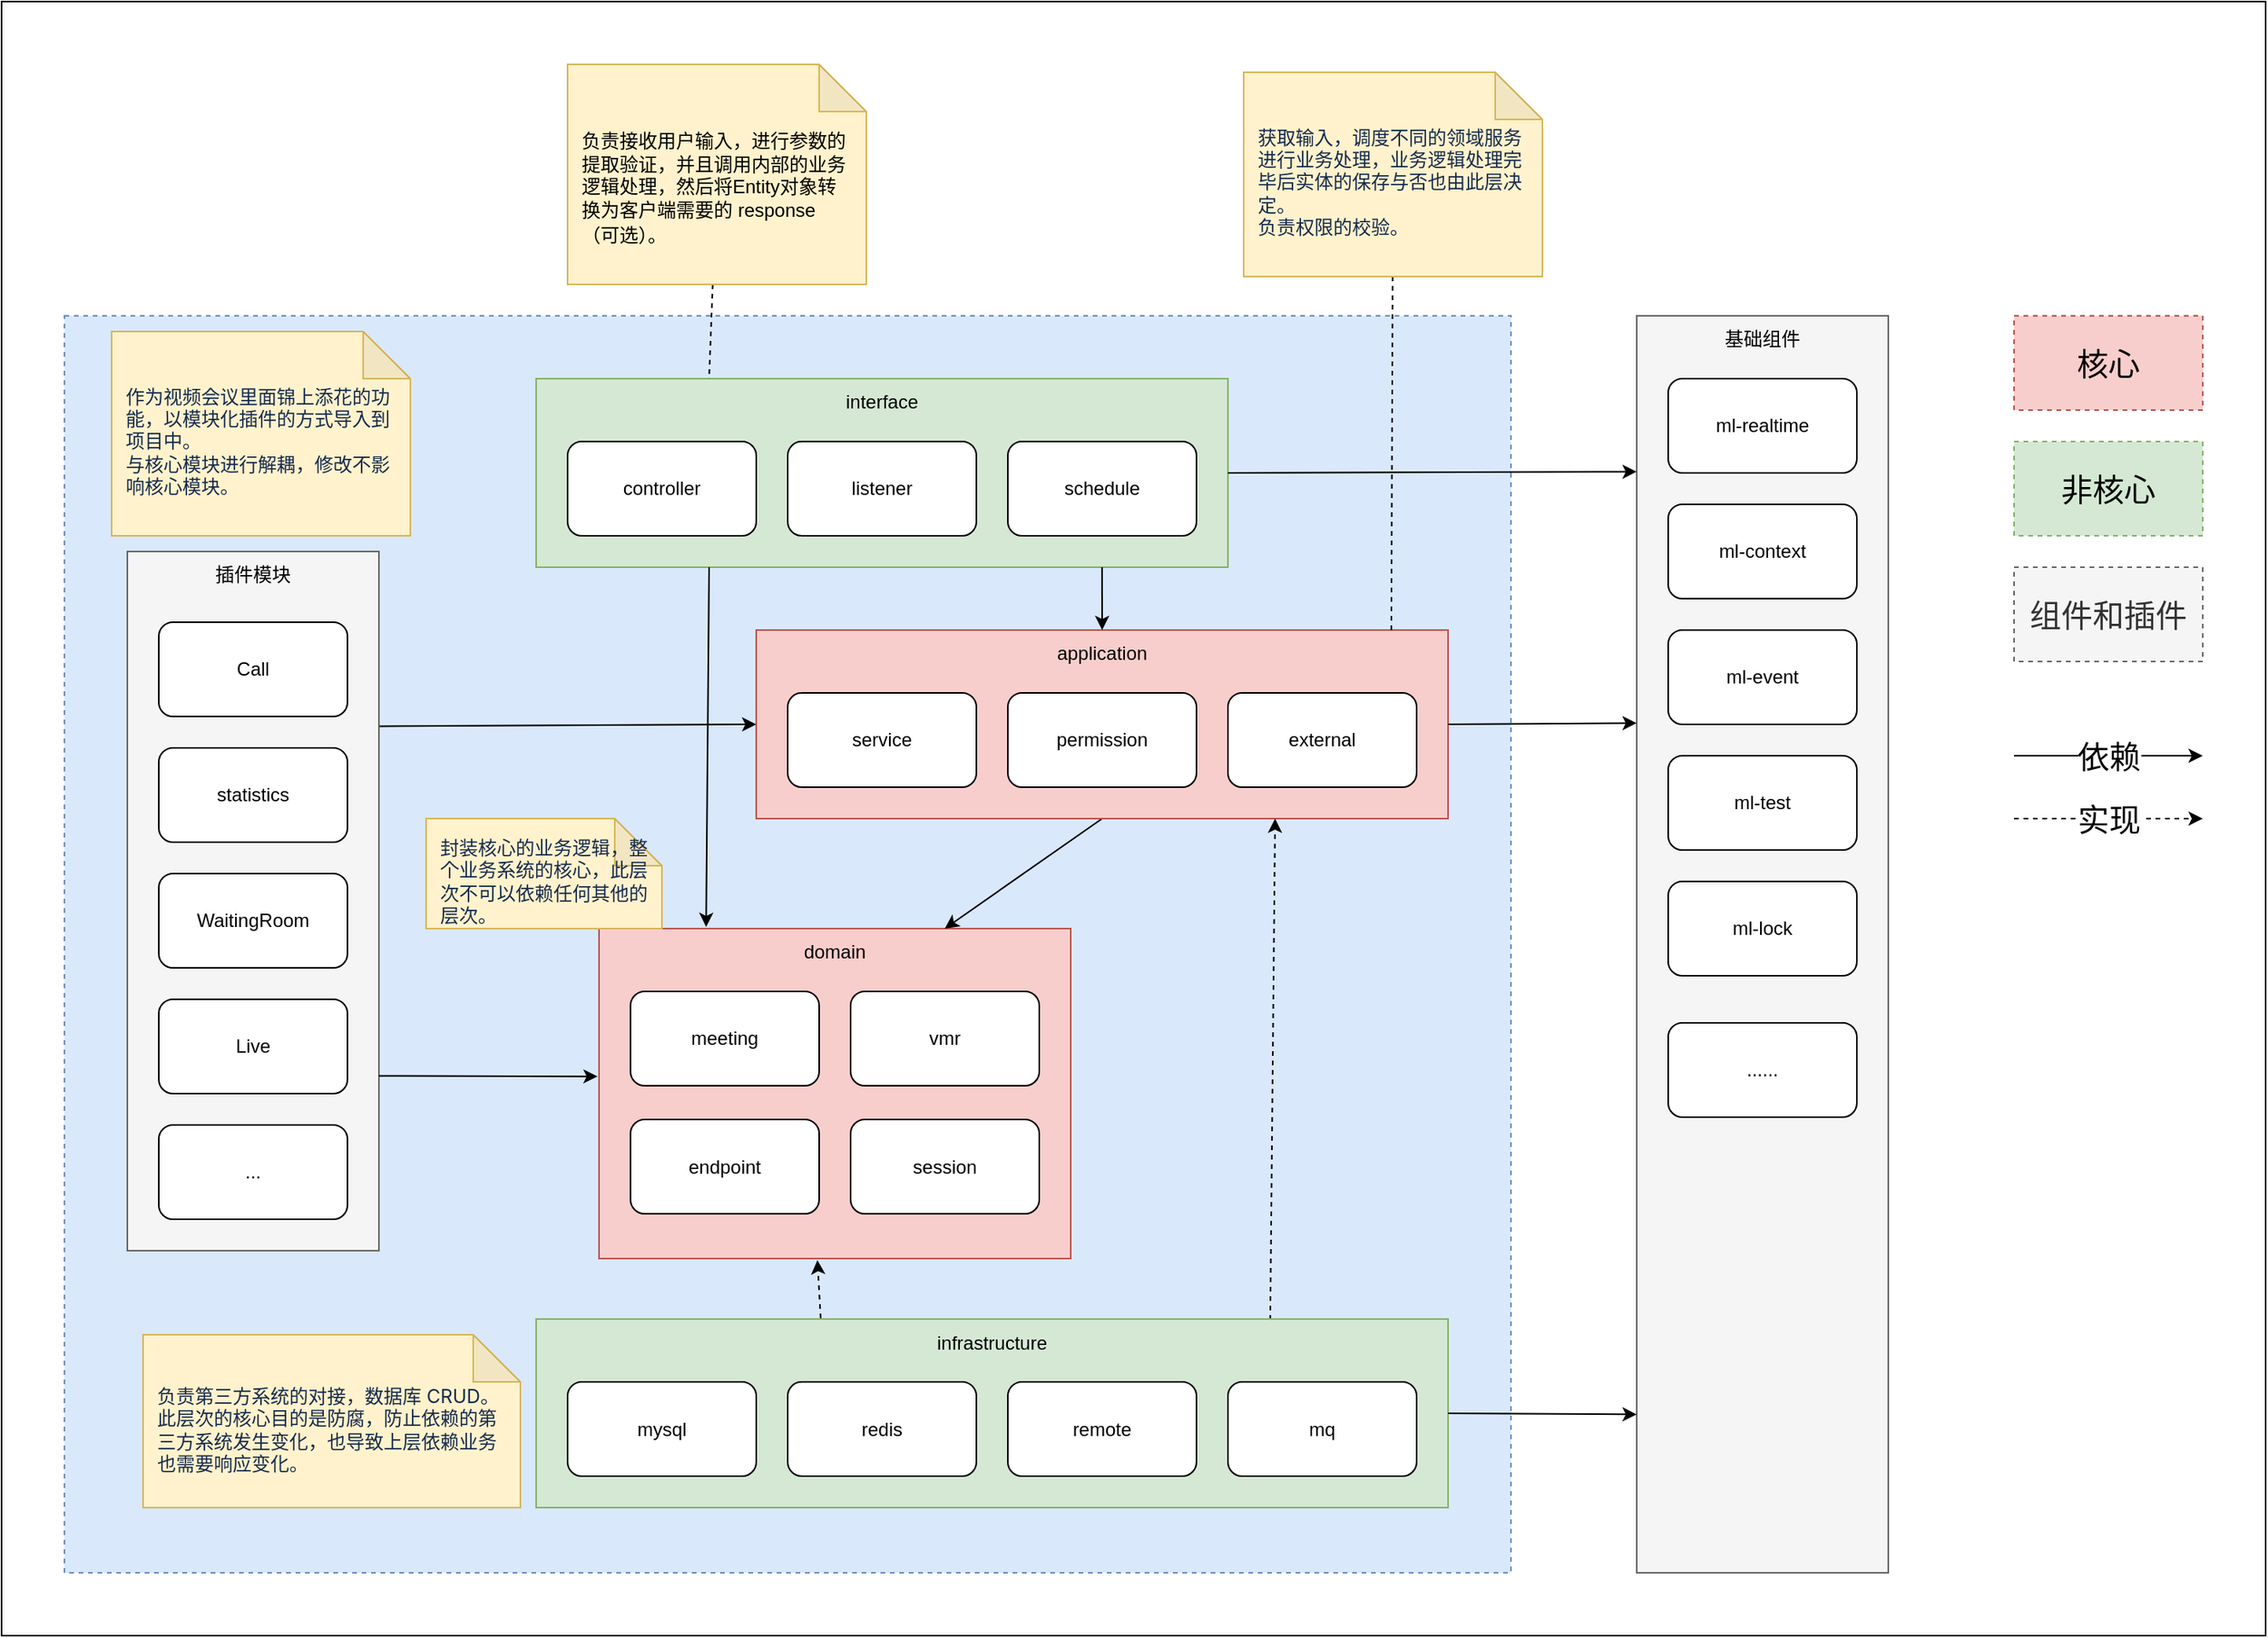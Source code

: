 <mxfile version="22.1.16" type="github">
  <diagram name="第 1 页" id="i8I0qbIGQkquBz6cM1Od">
    <mxGraphModel dx="2261" dy="1965" grid="1" gridSize="10" guides="1" tooltips="1" connect="1" arrows="1" fold="1" page="1" pageScale="1" pageWidth="827" pageHeight="1169" math="0" shadow="0">
      <root>
        <mxCell id="0" />
        <mxCell id="1" parent="0" />
        <mxCell id="KtRh5TlnGI-o3xj1Ij0B-41" value="" style="whiteSpace=wrap;html=1;" parent="1" vertex="1">
          <mxGeometry x="-240" y="-400" width="1440" height="1040" as="geometry" />
        </mxCell>
        <mxCell id="KtRh5TlnGI-o3xj1Ij0B-10" value="" style="whiteSpace=wrap;html=1;dashed=1;fillColor=#dae8fc;strokeColor=#6c8ebf;" parent="1" vertex="1">
          <mxGeometry x="-200" y="-200" width="920" height="800" as="geometry" />
        </mxCell>
        <mxCell id="KtRh5TlnGI-o3xj1Ij0B-8" style="rounded=0;orthogonalLoop=1;jettySize=auto;html=1;exitX=1;exitY=0.25;exitDx=0;exitDy=0;entryX=0;entryY=0.5;entryDx=0;entryDy=0;" parent="1" source="LELAaeM1Bo-R83_nBZIY-37" target="LELAaeM1Bo-R83_nBZIY-2" edge="1">
          <mxGeometry relative="1" as="geometry" />
        </mxCell>
        <mxCell id="LELAaeM1Bo-R83_nBZIY-37" value="" style="rounded=0;whiteSpace=wrap;html=1;fillColor=#f5f5f5;strokeColor=#666666;fontColor=#333333;" parent="1" vertex="1">
          <mxGeometry x="-160" y="-50" width="160" height="445" as="geometry" />
        </mxCell>
        <mxCell id="LELAaeM1Bo-R83_nBZIY-17" value="" style="rounded=0;whiteSpace=wrap;html=1;fillColor=#f8cecc;strokeColor=#b85450;" parent="1" vertex="1">
          <mxGeometry x="140" y="190" width="300" height="210" as="geometry" />
        </mxCell>
        <mxCell id="LELAaeM1Bo-R83_nBZIY-23" style="rounded=0;orthogonalLoop=1;jettySize=auto;html=1;entryX=0.733;entryY=0;entryDx=0;entryDy=0;exitX=0.5;exitY=1;exitDx=0;exitDy=0;entryPerimeter=0;" parent="1" source="LELAaeM1Bo-R83_nBZIY-2" target="LELAaeM1Bo-R83_nBZIY-17" edge="1">
          <mxGeometry relative="1" as="geometry" />
        </mxCell>
        <mxCell id="LELAaeM1Bo-R83_nBZIY-2" value="" style="rounded=0;whiteSpace=wrap;html=1;fillColor=#f8cecc;strokeColor=#b85450;" parent="1" vertex="1">
          <mxGeometry x="240" width="440" height="120" as="geometry" />
        </mxCell>
        <mxCell id="LELAaeM1Bo-R83_nBZIY-3" value="" style="rounded=0;whiteSpace=wrap;html=1;fillColor=#d5e8d4;strokeColor=#82b366;" parent="1" vertex="1">
          <mxGeometry x="100" y="-160" width="440" height="120" as="geometry" />
        </mxCell>
        <mxCell id="LELAaeM1Bo-R83_nBZIY-51" style="rounded=0;orthogonalLoop=1;jettySize=auto;html=1;dashed=1;exitX=0.312;exitY=-0.004;exitDx=0;exitDy=0;exitPerimeter=0;entryX=0.463;entryY=1.005;entryDx=0;entryDy=0;entryPerimeter=0;" parent="1" source="LELAaeM1Bo-R83_nBZIY-4" target="LELAaeM1Bo-R83_nBZIY-17" edge="1">
          <mxGeometry relative="1" as="geometry">
            <mxPoint x="520" y="370" as="targetPoint" />
          </mxGeometry>
        </mxCell>
        <mxCell id="KtRh5TlnGI-o3xj1Ij0B-5" style="rounded=0;orthogonalLoop=1;jettySize=auto;html=1;exitX=0.805;exitY=0.004;exitDx=0;exitDy=0;entryX=0.75;entryY=1;entryDx=0;entryDy=0;dashed=1;exitPerimeter=0;" parent="1" source="LELAaeM1Bo-R83_nBZIY-4" target="LELAaeM1Bo-R83_nBZIY-2" edge="1">
          <mxGeometry relative="1" as="geometry" />
        </mxCell>
        <mxCell id="LELAaeM1Bo-R83_nBZIY-4" value="" style="rounded=0;whiteSpace=wrap;html=1;fillColor=#d5e8d4;strokeColor=#82b366;" parent="1" vertex="1">
          <mxGeometry x="100" y="438.5" width="580" height="120" as="geometry" />
        </mxCell>
        <mxCell id="LELAaeM1Bo-R83_nBZIY-6" value="session" style="rounded=1;whiteSpace=wrap;html=1;" parent="1" vertex="1">
          <mxGeometry x="300" y="311.5" width="120" height="60" as="geometry" />
        </mxCell>
        <mxCell id="LELAaeM1Bo-R83_nBZIY-7" value="endpoint" style="rounded=1;whiteSpace=wrap;html=1;" parent="1" vertex="1">
          <mxGeometry x="160" y="311.5" width="120" height="60" as="geometry" />
        </mxCell>
        <mxCell id="LELAaeM1Bo-R83_nBZIY-11" value="meeting" style="rounded=1;whiteSpace=wrap;html=1;" parent="1" vertex="1">
          <mxGeometry x="160" y="230" width="120" height="60" as="geometry" />
        </mxCell>
        <mxCell id="LELAaeM1Bo-R83_nBZIY-12" value="vmr" style="rounded=1;whiteSpace=wrap;html=1;" parent="1" vertex="1">
          <mxGeometry x="300" y="230" width="120" height="60" as="geometry" />
        </mxCell>
        <mxCell id="LELAaeM1Bo-R83_nBZIY-31" style="edgeStyle=orthogonalEdgeStyle;rounded=0;orthogonalLoop=1;jettySize=auto;html=1;exitX=0.5;exitY=1;exitDx=0;exitDy=0;" parent="1" source="LELAaeM1Bo-R83_nBZIY-17" target="LELAaeM1Bo-R83_nBZIY-17" edge="1">
          <mxGeometry relative="1" as="geometry" />
        </mxCell>
        <mxCell id="LELAaeM1Bo-R83_nBZIY-32" value="domain" style="text;html=1;strokeColor=none;fillColor=none;align=center;verticalAlign=middle;whiteSpace=wrap;rounded=0;" parent="1" vertex="1">
          <mxGeometry x="250" y="190" width="80" height="30" as="geometry" />
        </mxCell>
        <mxCell id="LELAaeM1Bo-R83_nBZIY-33" value="Call" style="rounded=1;whiteSpace=wrap;html=1;" parent="1" vertex="1">
          <mxGeometry x="-140" y="-5" width="120" height="60" as="geometry" />
        </mxCell>
        <mxCell id="LELAaeM1Bo-R83_nBZIY-34" value="statistics" style="rounded=1;whiteSpace=wrap;html=1;" parent="1" vertex="1">
          <mxGeometry x="-140" y="75" width="120" height="60" as="geometry" />
        </mxCell>
        <mxCell id="LELAaeM1Bo-R83_nBZIY-35" value="WaitingRoom" style="rounded=1;whiteSpace=wrap;html=1;" parent="1" vertex="1">
          <mxGeometry x="-140" y="155" width="120" height="60" as="geometry" />
        </mxCell>
        <mxCell id="LELAaeM1Bo-R83_nBZIY-36" value="Live" style="rounded=1;whiteSpace=wrap;html=1;" parent="1" vertex="1">
          <mxGeometry x="-140" y="235" width="120" height="60" as="geometry" />
        </mxCell>
        <mxCell id="LELAaeM1Bo-R83_nBZIY-38" value="external" style="rounded=1;whiteSpace=wrap;html=1;" parent="1" vertex="1">
          <mxGeometry x="540" y="40" width="120" height="60" as="geometry" />
        </mxCell>
        <mxCell id="LELAaeM1Bo-R83_nBZIY-40" value="..." style="rounded=1;whiteSpace=wrap;html=1;" parent="1" vertex="1">
          <mxGeometry x="-140" y="315" width="120" height="60" as="geometry" />
        </mxCell>
        <mxCell id="LELAaeM1Bo-R83_nBZIY-41" value="插件模块" style="text;html=1;strokeColor=none;fillColor=none;align=center;verticalAlign=middle;whiteSpace=wrap;rounded=0;" parent="1" vertex="1">
          <mxGeometry x="-110" y="-50" width="60" height="30" as="geometry" />
        </mxCell>
        <mxCell id="v2mvpird8HXK62l_gIRP-1" value="service" style="rounded=1;whiteSpace=wrap;html=1;" parent="1" vertex="1">
          <mxGeometry x="260" y="40" width="120" height="60" as="geometry" />
        </mxCell>
        <mxCell id="v2mvpird8HXK62l_gIRP-2" value="permission" style="rounded=1;whiteSpace=wrap;html=1;" parent="1" vertex="1">
          <mxGeometry x="400" y="40" width="120" height="60" as="geometry" />
        </mxCell>
        <mxCell id="v2mvpird8HXK62l_gIRP-4" value="application" style="text;html=1;strokeColor=none;fillColor=none;align=center;verticalAlign=middle;whiteSpace=wrap;rounded=0;" parent="1" vertex="1">
          <mxGeometry x="420" width="80" height="30" as="geometry" />
        </mxCell>
        <mxCell id="v2mvpird8HXK62l_gIRP-5" value="" style="endArrow=classic;html=1;rounded=0;exitX=0.818;exitY=1;exitDx=0;exitDy=0;entryX=0.5;entryY=0;entryDx=0;entryDy=0;exitPerimeter=0;" parent="1" source="LELAaeM1Bo-R83_nBZIY-3" target="v2mvpird8HXK62l_gIRP-4" edge="1">
          <mxGeometry width="50" height="50" relative="1" as="geometry">
            <mxPoint x="580" y="100" as="sourcePoint" />
            <mxPoint x="630" y="50" as="targetPoint" />
          </mxGeometry>
        </mxCell>
        <mxCell id="v2mvpird8HXK62l_gIRP-8" value="controller" style="rounded=1;whiteSpace=wrap;html=1;" parent="1" vertex="1">
          <mxGeometry x="120" y="-120" width="120" height="60" as="geometry" />
        </mxCell>
        <mxCell id="v2mvpird8HXK62l_gIRP-9" value="interface" style="text;html=1;strokeColor=none;fillColor=none;align=center;verticalAlign=middle;whiteSpace=wrap;rounded=0;" parent="1" vertex="1">
          <mxGeometry x="280" y="-160" width="80" height="30" as="geometry" />
        </mxCell>
        <mxCell id="v2mvpird8HXK62l_gIRP-10" value="listener" style="rounded=1;whiteSpace=wrap;html=1;" parent="1" vertex="1">
          <mxGeometry x="260" y="-120" width="120" height="60" as="geometry" />
        </mxCell>
        <mxCell id="v2mvpird8HXK62l_gIRP-11" value="schedule" style="rounded=1;whiteSpace=wrap;html=1;" parent="1" vertex="1">
          <mxGeometry x="400" y="-120" width="120" height="60" as="geometry" />
        </mxCell>
        <mxCell id="v2mvpird8HXK62l_gIRP-13" value="infrastructure" style="text;html=1;strokeColor=none;fillColor=none;align=center;verticalAlign=middle;whiteSpace=wrap;rounded=0;" parent="1" vertex="1">
          <mxGeometry x="350" y="438.5" width="80" height="30" as="geometry" />
        </mxCell>
        <mxCell id="v2mvpird8HXK62l_gIRP-14" value="mysql&lt;br&gt;" style="rounded=1;whiteSpace=wrap;html=1;" parent="1" vertex="1">
          <mxGeometry x="120" y="478.5" width="120" height="60" as="geometry" />
        </mxCell>
        <mxCell id="v2mvpird8HXK62l_gIRP-15" value="redis" style="rounded=1;whiteSpace=wrap;html=1;" parent="1" vertex="1">
          <mxGeometry x="260" y="478.5" width="120" height="60" as="geometry" />
        </mxCell>
        <mxCell id="v2mvpird8HXK62l_gIRP-17" value="remote" style="rounded=1;whiteSpace=wrap;html=1;" parent="1" vertex="1">
          <mxGeometry x="400" y="478.5" width="120" height="60" as="geometry" />
        </mxCell>
        <mxCell id="v2mvpird8HXK62l_gIRP-18" value="mq" style="rounded=1;whiteSpace=wrap;html=1;" parent="1" vertex="1">
          <mxGeometry x="540" y="478.5" width="120" height="60" as="geometry" />
        </mxCell>
        <mxCell id="KtRh5TlnGI-o3xj1Ij0B-9" style="rounded=0;orthogonalLoop=1;jettySize=auto;html=1;exitX=1;exitY=0.75;exitDx=0;exitDy=0;entryX=-0.003;entryY=0.448;entryDx=0;entryDy=0;entryPerimeter=0;" parent="1" source="LELAaeM1Bo-R83_nBZIY-37" target="LELAaeM1Bo-R83_nBZIY-17" edge="1">
          <mxGeometry relative="1" as="geometry">
            <mxPoint y="281" as="sourcePoint" />
            <mxPoint x="140" y="280" as="targetPoint" />
          </mxGeometry>
        </mxCell>
        <mxCell id="KtRh5TlnGI-o3xj1Ij0B-11" value="" style="whiteSpace=wrap;html=1;fillColor=#f5f5f5;fontColor=#333333;strokeColor=#666666;" parent="1" vertex="1">
          <mxGeometry x="800" y="-200" width="160" height="800" as="geometry" />
        </mxCell>
        <mxCell id="KtRh5TlnGI-o3xj1Ij0B-12" value="&lt;font style=&quot;font-size: 20px;&quot;&gt;核心&lt;/font&gt;" style="rounded=0;whiteSpace=wrap;html=1;fillColor=#f8cecc;strokeColor=#b85450;dashed=1;" parent="1" vertex="1">
          <mxGeometry x="1040" y="-200" width="120" height="60" as="geometry" />
        </mxCell>
        <mxCell id="KtRh5TlnGI-o3xj1Ij0B-13" value="&lt;font style=&quot;font-size: 20px;&quot;&gt;非核心&lt;/font&gt;" style="rounded=0;whiteSpace=wrap;html=1;fillColor=#d5e8d4;strokeColor=#82b366;dashed=1;" parent="1" vertex="1">
          <mxGeometry x="1040" y="-120" width="120" height="60" as="geometry" />
        </mxCell>
        <mxCell id="KtRh5TlnGI-o3xj1Ij0B-15" value="" style="endArrow=classic;html=1;rounded=0;targetPerimeterSpacing=0;jumpSize=6;" parent="1" edge="1">
          <mxGeometry width="50" height="50" relative="1" as="geometry">
            <mxPoint x="1040" y="80" as="sourcePoint" />
            <mxPoint x="1160" y="80" as="targetPoint" />
          </mxGeometry>
        </mxCell>
        <mxCell id="KtRh5TlnGI-o3xj1Ij0B-16" value="&lt;font style=&quot;font-size: 20px;&quot;&gt;依赖&lt;/font&gt;" style="edgeLabel;html=1;align=center;verticalAlign=middle;resizable=0;points=[];" parent="KtRh5TlnGI-o3xj1Ij0B-15" vertex="1" connectable="0">
          <mxGeometry x="0.117" y="-3" relative="1" as="geometry">
            <mxPoint x="-7" y="-3" as="offset" />
          </mxGeometry>
        </mxCell>
        <mxCell id="KtRh5TlnGI-o3xj1Ij0B-17" value="" style="endArrow=classic;html=1;rounded=0;dashed=1;" parent="1" edge="1">
          <mxGeometry width="50" height="50" relative="1" as="geometry">
            <mxPoint x="1040" y="120" as="sourcePoint" />
            <mxPoint x="1160" y="120" as="targetPoint" />
          </mxGeometry>
        </mxCell>
        <mxCell id="KtRh5TlnGI-o3xj1Ij0B-18" value="&lt;font style=&quot;font-size: 20px;&quot;&gt;实现&lt;/font&gt;" style="edgeLabel;html=1;align=center;verticalAlign=middle;resizable=0;points=[];" parent="KtRh5TlnGI-o3xj1Ij0B-17" vertex="1" connectable="0">
          <mxGeometry x="0.117" y="-3" relative="1" as="geometry">
            <mxPoint x="-7" y="-3" as="offset" />
          </mxGeometry>
        </mxCell>
        <mxCell id="KtRh5TlnGI-o3xj1Ij0B-19" value="&lt;font style=&quot;font-size: 20px;&quot;&gt;组件和插件&lt;/font&gt;" style="rounded=0;whiteSpace=wrap;html=1;fillColor=#f5f5f5;strokeColor=#666666;fontColor=#333333;dashed=1;" parent="1" vertex="1">
          <mxGeometry x="1040" y="-40" width="120" height="60" as="geometry" />
        </mxCell>
        <mxCell id="KtRh5TlnGI-o3xj1Ij0B-20" value="ml-realtime" style="rounded=1;whiteSpace=wrap;html=1;" parent="1" vertex="1">
          <mxGeometry x="820" y="-160" width="120" height="60" as="geometry" />
        </mxCell>
        <mxCell id="KtRh5TlnGI-o3xj1Ij0B-21" value="基础组件" style="text;html=1;strokeColor=none;fillColor=none;align=center;verticalAlign=middle;whiteSpace=wrap;rounded=0;" parent="1" vertex="1">
          <mxGeometry x="840" y="-200" width="80" height="30" as="geometry" />
        </mxCell>
        <mxCell id="KtRh5TlnGI-o3xj1Ij0B-22" value="ml-context" style="rounded=1;whiteSpace=wrap;html=1;" parent="1" vertex="1">
          <mxGeometry x="820" y="-80" width="120" height="60" as="geometry" />
        </mxCell>
        <mxCell id="KtRh5TlnGI-o3xj1Ij0B-23" value="ml-event" style="rounded=1;whiteSpace=wrap;html=1;" parent="1" vertex="1">
          <mxGeometry x="820" width="120" height="60" as="geometry" />
        </mxCell>
        <mxCell id="KtRh5TlnGI-o3xj1Ij0B-24" value="ml-test" style="rounded=1;whiteSpace=wrap;html=1;" parent="1" vertex="1">
          <mxGeometry x="820" y="80" width="120" height="60" as="geometry" />
        </mxCell>
        <mxCell id="KtRh5TlnGI-o3xj1Ij0B-25" value="ml-lock" style="rounded=1;whiteSpace=wrap;html=1;" parent="1" vertex="1">
          <mxGeometry x="820" y="160" width="120" height="60" as="geometry" />
        </mxCell>
        <mxCell id="KtRh5TlnGI-o3xj1Ij0B-26" value="......" style="rounded=1;whiteSpace=wrap;html=1;" parent="1" vertex="1">
          <mxGeometry x="820" y="250" width="120" height="60" as="geometry" />
        </mxCell>
        <mxCell id="KtRh5TlnGI-o3xj1Ij0B-28" value="" style="endArrow=classic;html=1;rounded=0;exitX=1;exitY=0.5;exitDx=0;exitDy=0;entryX=0;entryY=0.124;entryDx=0;entryDy=0;entryPerimeter=0;" parent="1" source="LELAaeM1Bo-R83_nBZIY-3" target="KtRh5TlnGI-o3xj1Ij0B-11" edge="1">
          <mxGeometry width="50" height="50" relative="1" as="geometry">
            <mxPoint x="490" y="-30" as="sourcePoint" />
            <mxPoint x="489" y="10" as="targetPoint" />
          </mxGeometry>
        </mxCell>
        <mxCell id="KtRh5TlnGI-o3xj1Ij0B-29" value="" style="endArrow=classic;html=1;rounded=0;exitX=1;exitY=0.5;exitDx=0;exitDy=0;entryX=0;entryY=0.324;entryDx=0;entryDy=0;entryPerimeter=0;" parent="1" source="LELAaeM1Bo-R83_nBZIY-2" target="KtRh5TlnGI-o3xj1Ij0B-11" edge="1">
          <mxGeometry width="50" height="50" relative="1" as="geometry">
            <mxPoint x="690" y="-90" as="sourcePoint" />
            <mxPoint x="810" y="-91" as="targetPoint" />
          </mxGeometry>
        </mxCell>
        <mxCell id="KtRh5TlnGI-o3xj1Ij0B-31" value="" style="endArrow=classic;html=1;rounded=0;exitX=1;exitY=0.5;exitDx=0;exitDy=0;entryX=0;entryY=0.874;entryDx=0;entryDy=0;entryPerimeter=0;" parent="1" source="LELAaeM1Bo-R83_nBZIY-4" target="KtRh5TlnGI-o3xj1Ij0B-11" edge="1">
          <mxGeometry width="50" height="50" relative="1" as="geometry">
            <mxPoint x="590" y="70" as="sourcePoint" />
            <mxPoint x="810" y="69" as="targetPoint" />
          </mxGeometry>
        </mxCell>
        <mxCell id="KtRh5TlnGI-o3xj1Ij0B-34" style="rounded=0;orthogonalLoop=1;jettySize=auto;html=1;entryX=0.25;entryY=0;entryDx=0;entryDy=0;endArrow=none;endFill=0;dashed=1;" parent="1" source="KtRh5TlnGI-o3xj1Ij0B-32" target="LELAaeM1Bo-R83_nBZIY-3" edge="1">
          <mxGeometry relative="1" as="geometry" />
        </mxCell>
        <mxCell id="KtRh5TlnGI-o3xj1Ij0B-32" value="&lt;div style=&quot;text-align: left;&quot;&gt;负责接收用户输入，进行参数的提取验证，并且调用内部的业务逻辑处理，然后将Entity对象转换为客户端需要的 response（可选）。&lt;font face=&quot;-apple-system, system-ui, Segoe UI, Roboto, Oxygen, Ubuntu, Fira Sans, Droid Sans, Helvetica Neue, sans-serif&quot; color=&quot;#172b4d&quot;&gt;&lt;span style=&quot;font-size: 14px;&quot;&gt;&lt;br&gt;&lt;/span&gt;&lt;/font&gt;&lt;/div&gt;" style="shape=note;whiteSpace=wrap;html=1;backgroundOutline=1;darkOpacity=0.05;fillColor=#fff2cc;strokeColor=#d6b656;spacingLeft=8;spacingRight=8;spacingTop=8;spacingBottom=-10;" parent="1" vertex="1">
          <mxGeometry x="120" y="-360" width="190" height="140" as="geometry" />
        </mxCell>
        <mxCell id="KtRh5TlnGI-o3xj1Ij0B-36" style="rounded=0;orthogonalLoop=1;jettySize=auto;html=1;entryX=0.918;entryY=0;entryDx=0;entryDy=0;dashed=1;endArrow=none;endFill=0;entryPerimeter=0;" parent="1" source="KtRh5TlnGI-o3xj1Ij0B-35" target="LELAaeM1Bo-R83_nBZIY-2" edge="1">
          <mxGeometry relative="1" as="geometry" />
        </mxCell>
        <mxCell id="KtRh5TlnGI-o3xj1Ij0B-35" value="&lt;div style=&quot;text-align: left;&quot;&gt;&lt;font face=&quot;-apple-system, system-ui, Segoe UI, Roboto, Oxygen, Ubuntu, Fira Sans, Droid Sans, Helvetica Neue, sans-serif&quot; color=&quot;#172b4d&quot;&gt;&lt;div style=&quot;&quot;&gt;&lt;span style=&quot;background-color: initial;&quot;&gt;获取输入，调度不同的领域服务进行业务处理，业务逻辑处理完毕后实体的保存与否也由此层决定。&lt;/span&gt;&lt;br&gt;&lt;span style=&quot;background-color: initial;&quot;&gt;负责权限的校验。&lt;/span&gt;&lt;br&gt;&lt;/div&gt;&lt;/font&gt;&lt;/div&gt;" style="shape=note;whiteSpace=wrap;html=1;backgroundOutline=1;darkOpacity=0.05;fillColor=#fff2cc;strokeColor=#d6b656;spacingLeft=8;spacingRight=8;spacingBottom=-10;" parent="1" vertex="1">
          <mxGeometry x="550" y="-355" width="190" height="130" as="geometry" />
        </mxCell>
        <mxCell id="KtRh5TlnGI-o3xj1Ij0B-37" value="&lt;div style=&quot;text-align: left;&quot;&gt;&lt;font face=&quot;-apple-system, system-ui, Segoe UI, Roboto, Oxygen, Ubuntu, Fira Sans, Droid Sans, Helvetica Neue, sans-serif&quot; color=&quot;#172b4d&quot;&gt;&lt;div style=&quot;&quot;&gt;作为视频会议里面锦上添花的功能，以模块化插件的方式导入到项目中。&lt;br&gt;与核心模块进行解耦，修改不影响核心模块。&lt;/div&gt;&lt;/font&gt;&lt;/div&gt;" style="shape=note;whiteSpace=wrap;html=1;backgroundOutline=1;darkOpacity=0.05;fillColor=#fff2cc;strokeColor=#d6b656;spacingLeft=8;spacingRight=8;spacingBottom=-10;" parent="1" vertex="1">
          <mxGeometry x="-170" y="-190" width="190" height="130" as="geometry" />
        </mxCell>
        <mxCell id="KtRh5TlnGI-o3xj1Ij0B-38" value="&lt;div style=&quot;text-align: left;&quot;&gt;&lt;font face=&quot;-apple-system, system-ui, Segoe UI, Roboto, Oxygen, Ubuntu, Fira Sans, Droid Sans, Helvetica Neue, sans-serif&quot; color=&quot;#172b4d&quot;&gt;&lt;div style=&quot;&quot;&gt;封装核心的业务逻辑，整个业务系统的核心，此层次不可以依赖任何其他的层次。&lt;br&gt;&lt;/div&gt;&lt;/font&gt;&lt;/div&gt;" style="shape=note;whiteSpace=wrap;html=1;backgroundOutline=1;darkOpacity=0.05;fillColor=#fff2cc;strokeColor=#d6b656;spacingLeft=8;spacingRight=8;spacingBottom=-10;" parent="1" vertex="1">
          <mxGeometry x="30" y="120" width="150" height="70" as="geometry" />
        </mxCell>
        <mxCell id="KtRh5TlnGI-o3xj1Ij0B-40" value="&lt;div style=&quot;text-align: left;&quot;&gt;&lt;font face=&quot;-apple-system, system-ui, Segoe UI, Roboto, Oxygen, Ubuntu, Fira Sans, Droid Sans, Helvetica Neue, sans-serif&quot; color=&quot;#172b4d&quot;&gt;&lt;div style=&quot;&quot;&gt;负责第三方系统的对接，数据库 CRUD。此层次的核心目的是防腐，防止依赖的第三方系统发生变化，也导致上层依赖业务也需要响应变化。&lt;br&gt;&lt;/div&gt;&lt;/font&gt;&lt;/div&gt;" style="shape=note;whiteSpace=wrap;html=1;backgroundOutline=1;darkOpacity=0.05;fillColor=#fff2cc;strokeColor=#d6b656;spacingLeft=8;spacingRight=8;spacingBottom=-10;" parent="1" vertex="1">
          <mxGeometry x="-150" y="448.5" width="240" height="110" as="geometry" />
        </mxCell>
        <mxCell id="5RzIJenYiYqoRJ2sn1dh-31" value="" style="endArrow=classic;html=1;rounded=0;exitX=0.25;exitY=1;exitDx=0;exitDy=0;entryX=0.227;entryY=-0.005;entryDx=0;entryDy=0;entryPerimeter=0;" edge="1" parent="1" source="LELAaeM1Bo-R83_nBZIY-3" target="LELAaeM1Bo-R83_nBZIY-17">
          <mxGeometry width="50" height="50" relative="1" as="geometry">
            <mxPoint x="470" y="-30" as="sourcePoint" />
            <mxPoint x="470" y="10" as="targetPoint" />
          </mxGeometry>
        </mxCell>
      </root>
    </mxGraphModel>
  </diagram>
</mxfile>
